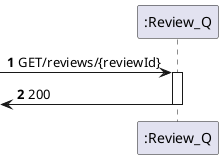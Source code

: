 @startuml
'https://plantuml.com/sequence-diagram


autonumber

participant ":Review_Q" as rev

-> rev: GET/reviews/{reviewId}
activate rev
[<- rev: 200
deactivate rev
@enduml